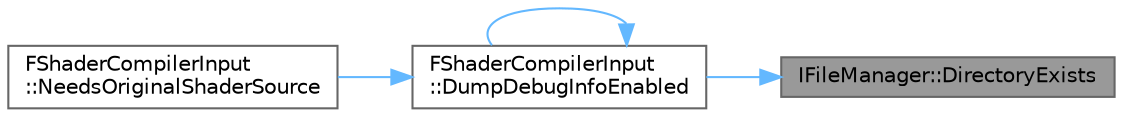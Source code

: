 digraph "IFileManager::DirectoryExists"
{
 // INTERACTIVE_SVG=YES
 // LATEX_PDF_SIZE
  bgcolor="transparent";
  edge [fontname=Helvetica,fontsize=10,labelfontname=Helvetica,labelfontsize=10];
  node [fontname=Helvetica,fontsize=10,shape=box,height=0.2,width=0.4];
  rankdir="RL";
  Node1 [id="Node000001",label="IFileManager::DirectoryExists",height=0.2,width=0.4,color="gray40", fillcolor="grey60", style="filled", fontcolor="black",tooltip="Checks if a directory exists."];
  Node1 -> Node2 [id="edge1_Node000001_Node000002",dir="back",color="steelblue1",style="solid",tooltip=" "];
  Node2 [id="Node000002",label="FShaderCompilerInput\l::DumpDebugInfoEnabled",height=0.2,width=0.4,color="grey40", fillcolor="white", style="filled",URL="$dd/d01/structFShaderCompilerInput.html#a4ef7b06b9b7a59ce0f0486a4a713483e",tooltip=" "];
  Node2 -> Node2 [id="edge2_Node000002_Node000002",dir="back",color="steelblue1",style="solid",tooltip=" "];
  Node2 -> Node3 [id="edge3_Node000002_Node000003",dir="back",color="steelblue1",style="solid",tooltip=" "];
  Node3 [id="Node000003",label="FShaderCompilerInput\l::NeedsOriginalShaderSource",height=0.2,width=0.4,color="grey40", fillcolor="white", style="filled",URL="$dd/d01/structFShaderCompilerInput.html#a861ef6158d32e930f45df2235669eac0",tooltip=" "];
}
